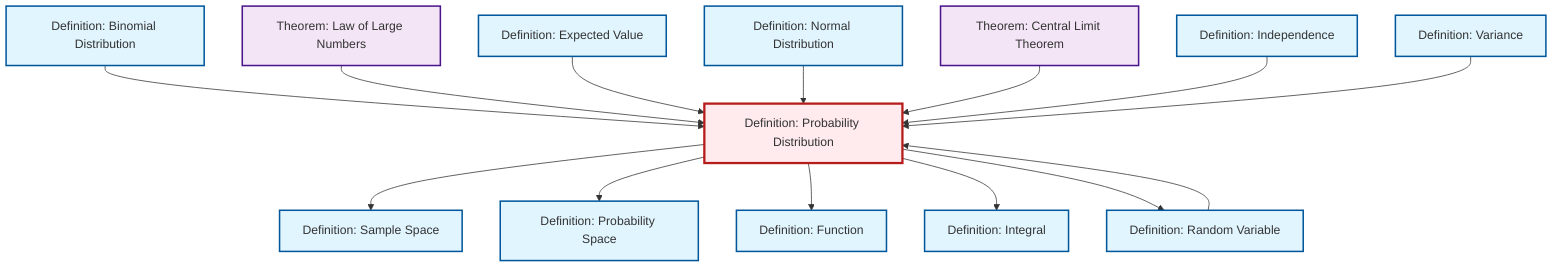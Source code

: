graph TD
    classDef definition fill:#e1f5fe,stroke:#01579b,stroke-width:2px
    classDef theorem fill:#f3e5f5,stroke:#4a148c,stroke-width:2px
    classDef axiom fill:#fff3e0,stroke:#e65100,stroke-width:2px
    classDef example fill:#e8f5e9,stroke:#1b5e20,stroke-width:2px
    classDef current fill:#ffebee,stroke:#b71c1c,stroke-width:3px
    thm-central-limit["Theorem: Central Limit Theorem"]:::theorem
    def-function["Definition: Function"]:::definition
    def-integral["Definition: Integral"]:::definition
    def-sample-space["Definition: Sample Space"]:::definition
    thm-law-of-large-numbers["Theorem: Law of Large Numbers"]:::theorem
    def-probability-space["Definition: Probability Space"]:::definition
    def-probability-distribution["Definition: Probability Distribution"]:::definition
    def-expectation["Definition: Expected Value"]:::definition
    def-independence["Definition: Independence"]:::definition
    def-normal-distribution["Definition: Normal Distribution"]:::definition
    def-variance["Definition: Variance"]:::definition
    def-binomial-distribution["Definition: Binomial Distribution"]:::definition
    def-random-variable["Definition: Random Variable"]:::definition
    def-binomial-distribution --> def-probability-distribution
    thm-law-of-large-numbers --> def-probability-distribution
    def-probability-distribution --> def-sample-space
    def-expectation --> def-probability-distribution
    def-probability-distribution --> def-probability-space
    def-probability-distribution --> def-function
    def-normal-distribution --> def-probability-distribution
    def-probability-distribution --> def-integral
    thm-central-limit --> def-probability-distribution
    def-independence --> def-probability-distribution
    def-variance --> def-probability-distribution
    def-random-variable --> def-probability-distribution
    def-probability-distribution --> def-random-variable
    class def-probability-distribution current